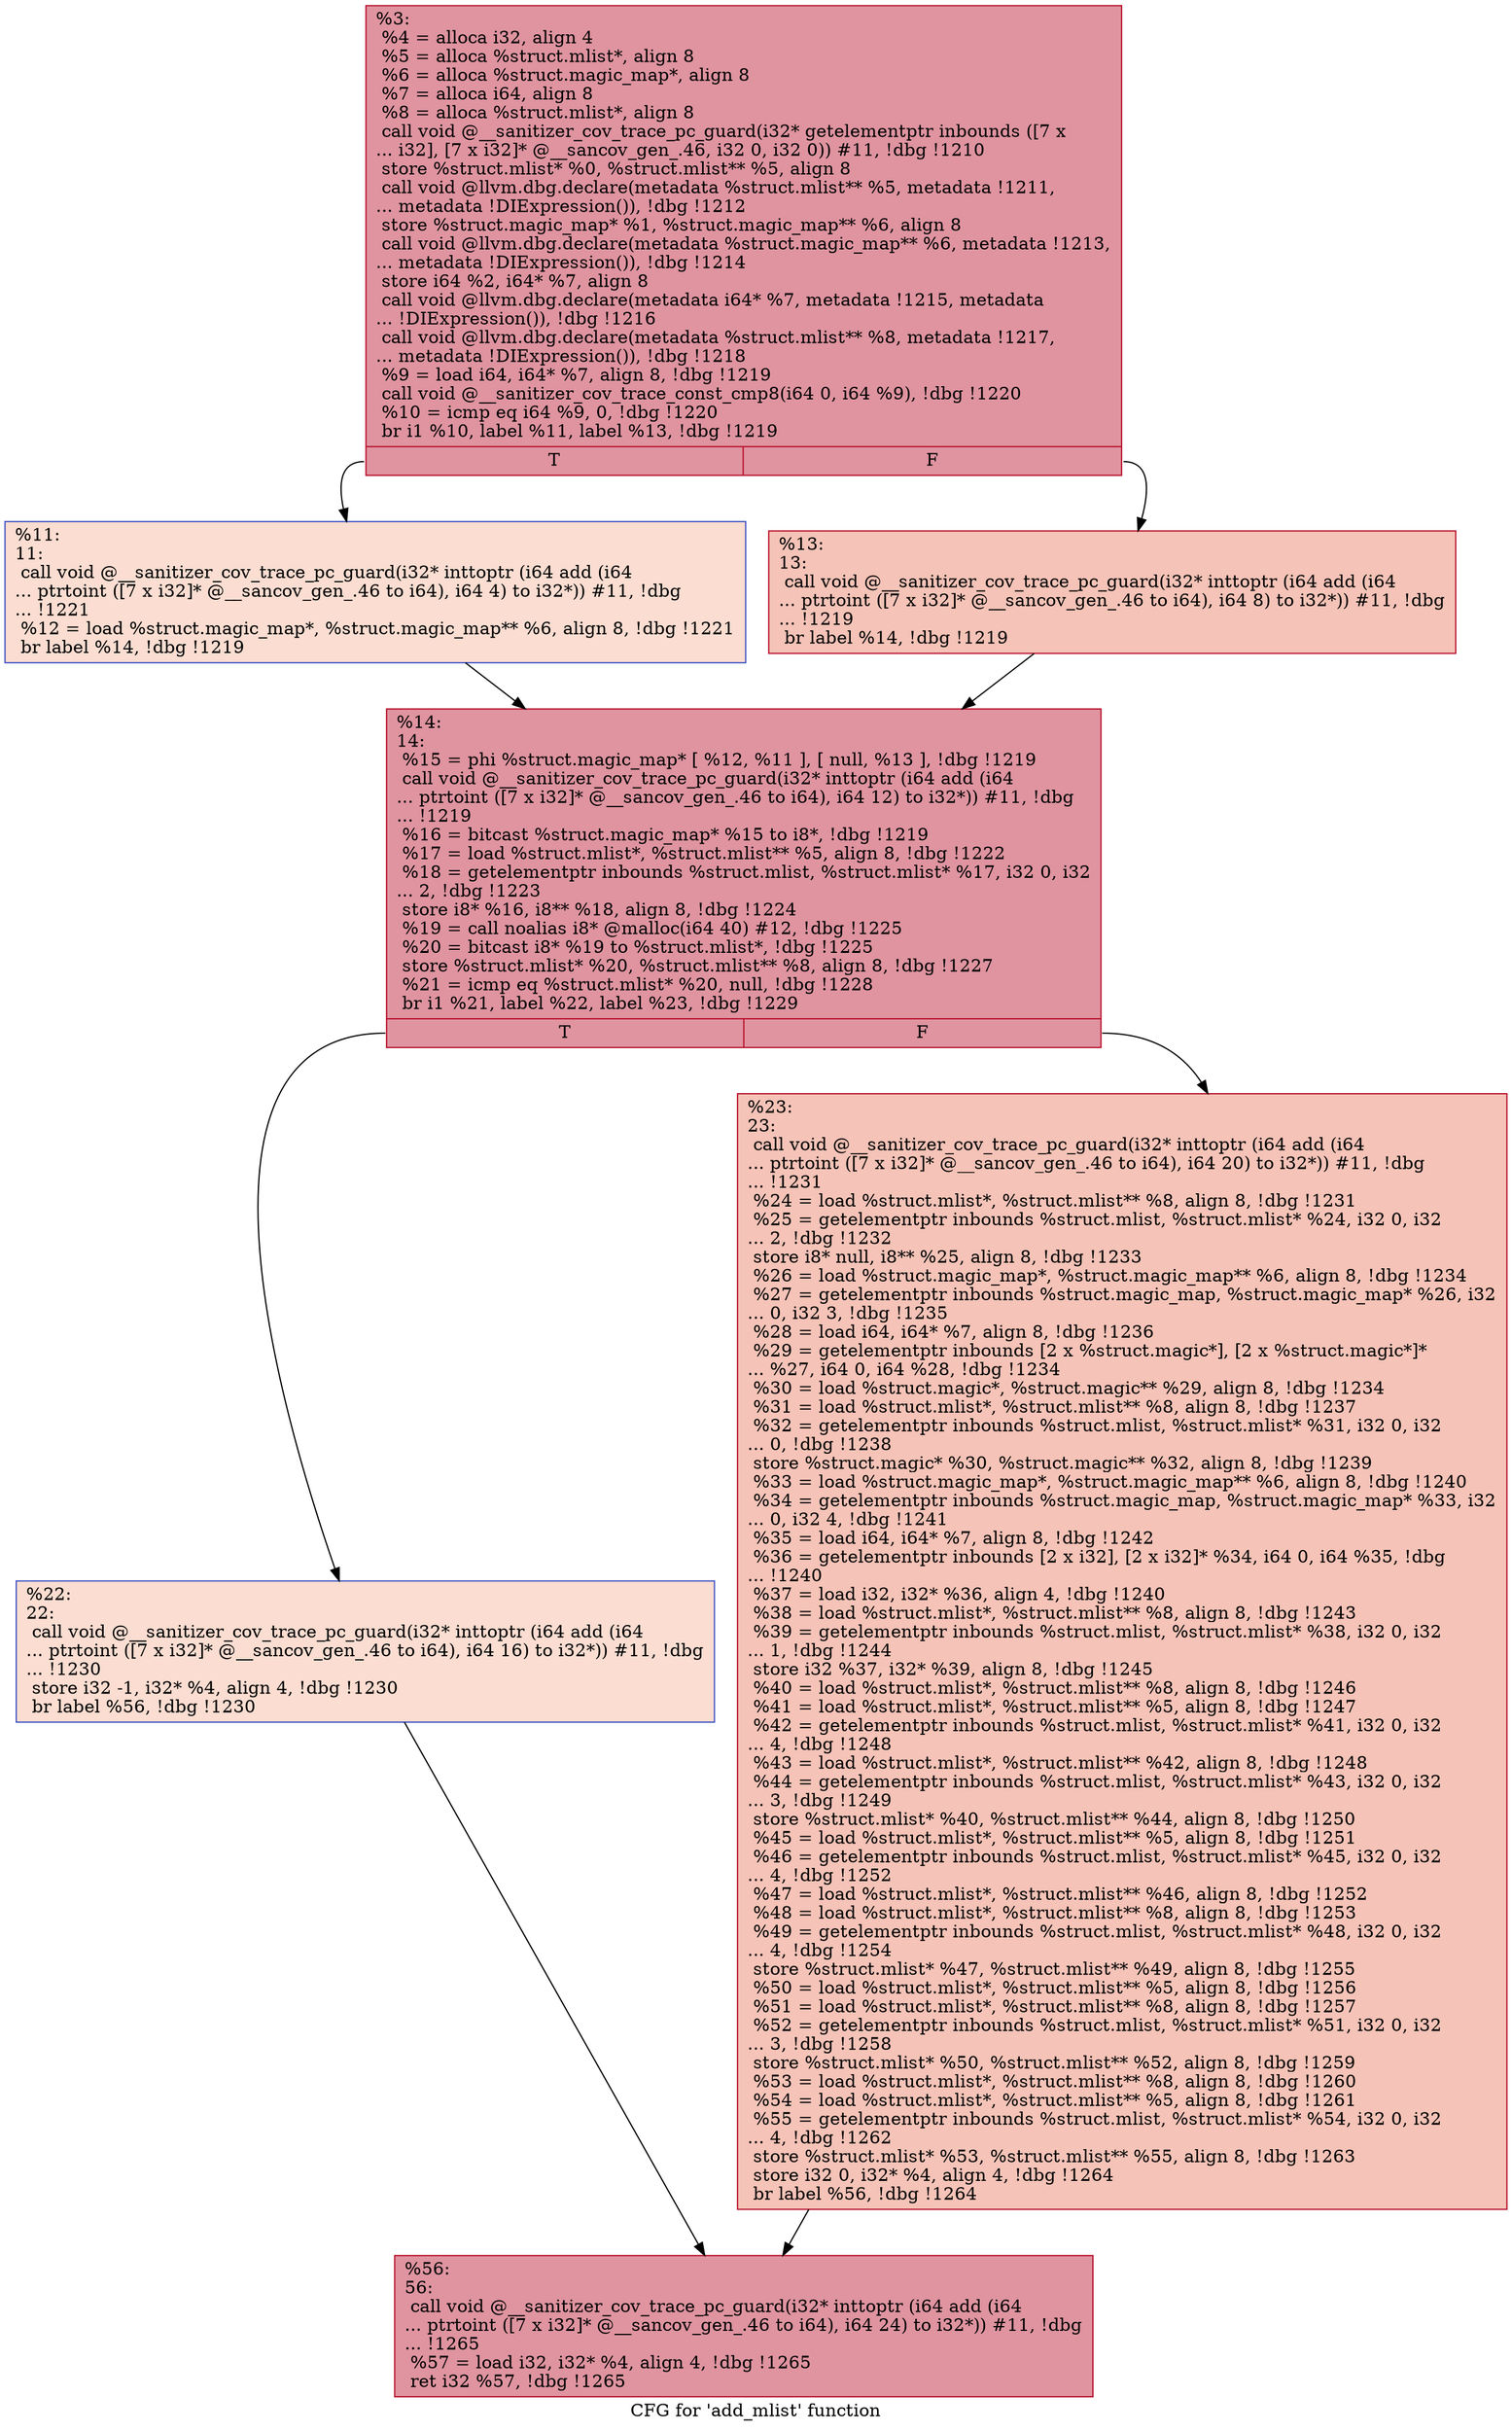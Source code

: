 digraph "CFG for 'add_mlist' function" {
	label="CFG for 'add_mlist' function";

	Node0x559c5c8662e0 [shape=record,color="#b70d28ff", style=filled, fillcolor="#b70d2870",label="{%3:\l  %4 = alloca i32, align 4\l  %5 = alloca %struct.mlist*, align 8\l  %6 = alloca %struct.magic_map*, align 8\l  %7 = alloca i64, align 8\l  %8 = alloca %struct.mlist*, align 8\l  call void @__sanitizer_cov_trace_pc_guard(i32* getelementptr inbounds ([7 x\l... i32], [7 x i32]* @__sancov_gen_.46, i32 0, i32 0)) #11, !dbg !1210\l  store %struct.mlist* %0, %struct.mlist** %5, align 8\l  call void @llvm.dbg.declare(metadata %struct.mlist** %5, metadata !1211,\l... metadata !DIExpression()), !dbg !1212\l  store %struct.magic_map* %1, %struct.magic_map** %6, align 8\l  call void @llvm.dbg.declare(metadata %struct.magic_map** %6, metadata !1213,\l... metadata !DIExpression()), !dbg !1214\l  store i64 %2, i64* %7, align 8\l  call void @llvm.dbg.declare(metadata i64* %7, metadata !1215, metadata\l... !DIExpression()), !dbg !1216\l  call void @llvm.dbg.declare(metadata %struct.mlist** %8, metadata !1217,\l... metadata !DIExpression()), !dbg !1218\l  %9 = load i64, i64* %7, align 8, !dbg !1219\l  call void @__sanitizer_cov_trace_const_cmp8(i64 0, i64 %9), !dbg !1220\l  %10 = icmp eq i64 %9, 0, !dbg !1220\l  br i1 %10, label %11, label %13, !dbg !1219\l|{<s0>T|<s1>F}}"];
	Node0x559c5c8662e0:s0 -> Node0x559c5c869480;
	Node0x559c5c8662e0:s1 -> Node0x559c5c8694d0;
	Node0x559c5c869480 [shape=record,color="#3d50c3ff", style=filled, fillcolor="#f7b39670",label="{%11:\l11:                                               \l  call void @__sanitizer_cov_trace_pc_guard(i32* inttoptr (i64 add (i64\l... ptrtoint ([7 x i32]* @__sancov_gen_.46 to i64), i64 4) to i32*)) #11, !dbg\l... !1221\l  %12 = load %struct.magic_map*, %struct.magic_map** %6, align 8, !dbg !1221\l  br label %14, !dbg !1219\l}"];
	Node0x559c5c869480 -> Node0x559c5c869520;
	Node0x559c5c8694d0 [shape=record,color="#b70d28ff", style=filled, fillcolor="#e8765c70",label="{%13:\l13:                                               \l  call void @__sanitizer_cov_trace_pc_guard(i32* inttoptr (i64 add (i64\l... ptrtoint ([7 x i32]* @__sancov_gen_.46 to i64), i64 8) to i32*)) #11, !dbg\l... !1219\l  br label %14, !dbg !1219\l}"];
	Node0x559c5c8694d0 -> Node0x559c5c869520;
	Node0x559c5c869520 [shape=record,color="#b70d28ff", style=filled, fillcolor="#b70d2870",label="{%14:\l14:                                               \l  %15 = phi %struct.magic_map* [ %12, %11 ], [ null, %13 ], !dbg !1219\l  call void @__sanitizer_cov_trace_pc_guard(i32* inttoptr (i64 add (i64\l... ptrtoint ([7 x i32]* @__sancov_gen_.46 to i64), i64 12) to i32*)) #11, !dbg\l... !1219\l  %16 = bitcast %struct.magic_map* %15 to i8*, !dbg !1219\l  %17 = load %struct.mlist*, %struct.mlist** %5, align 8, !dbg !1222\l  %18 = getelementptr inbounds %struct.mlist, %struct.mlist* %17, i32 0, i32\l... 2, !dbg !1223\l  store i8* %16, i8** %18, align 8, !dbg !1224\l  %19 = call noalias i8* @malloc(i64 40) #12, !dbg !1225\l  %20 = bitcast i8* %19 to %struct.mlist*, !dbg !1225\l  store %struct.mlist* %20, %struct.mlist** %8, align 8, !dbg !1227\l  %21 = icmp eq %struct.mlist* %20, null, !dbg !1228\l  br i1 %21, label %22, label %23, !dbg !1229\l|{<s0>T|<s1>F}}"];
	Node0x559c5c869520:s0 -> Node0x559c5c869570;
	Node0x559c5c869520:s1 -> Node0x559c5c8695c0;
	Node0x559c5c869570 [shape=record,color="#3d50c3ff", style=filled, fillcolor="#f7b39670",label="{%22:\l22:                                               \l  call void @__sanitizer_cov_trace_pc_guard(i32* inttoptr (i64 add (i64\l... ptrtoint ([7 x i32]* @__sancov_gen_.46 to i64), i64 16) to i32*)) #11, !dbg\l... !1230\l  store i32 -1, i32* %4, align 4, !dbg !1230\l  br label %56, !dbg !1230\l}"];
	Node0x559c5c869570 -> Node0x559c5c869610;
	Node0x559c5c8695c0 [shape=record,color="#b70d28ff", style=filled, fillcolor="#e8765c70",label="{%23:\l23:                                               \l  call void @__sanitizer_cov_trace_pc_guard(i32* inttoptr (i64 add (i64\l... ptrtoint ([7 x i32]* @__sancov_gen_.46 to i64), i64 20) to i32*)) #11, !dbg\l... !1231\l  %24 = load %struct.mlist*, %struct.mlist** %8, align 8, !dbg !1231\l  %25 = getelementptr inbounds %struct.mlist, %struct.mlist* %24, i32 0, i32\l... 2, !dbg !1232\l  store i8* null, i8** %25, align 8, !dbg !1233\l  %26 = load %struct.magic_map*, %struct.magic_map** %6, align 8, !dbg !1234\l  %27 = getelementptr inbounds %struct.magic_map, %struct.magic_map* %26, i32\l... 0, i32 3, !dbg !1235\l  %28 = load i64, i64* %7, align 8, !dbg !1236\l  %29 = getelementptr inbounds [2 x %struct.magic*], [2 x %struct.magic*]*\l... %27, i64 0, i64 %28, !dbg !1234\l  %30 = load %struct.magic*, %struct.magic** %29, align 8, !dbg !1234\l  %31 = load %struct.mlist*, %struct.mlist** %8, align 8, !dbg !1237\l  %32 = getelementptr inbounds %struct.mlist, %struct.mlist* %31, i32 0, i32\l... 0, !dbg !1238\l  store %struct.magic* %30, %struct.magic** %32, align 8, !dbg !1239\l  %33 = load %struct.magic_map*, %struct.magic_map** %6, align 8, !dbg !1240\l  %34 = getelementptr inbounds %struct.magic_map, %struct.magic_map* %33, i32\l... 0, i32 4, !dbg !1241\l  %35 = load i64, i64* %7, align 8, !dbg !1242\l  %36 = getelementptr inbounds [2 x i32], [2 x i32]* %34, i64 0, i64 %35, !dbg\l... !1240\l  %37 = load i32, i32* %36, align 4, !dbg !1240\l  %38 = load %struct.mlist*, %struct.mlist** %8, align 8, !dbg !1243\l  %39 = getelementptr inbounds %struct.mlist, %struct.mlist* %38, i32 0, i32\l... 1, !dbg !1244\l  store i32 %37, i32* %39, align 8, !dbg !1245\l  %40 = load %struct.mlist*, %struct.mlist** %8, align 8, !dbg !1246\l  %41 = load %struct.mlist*, %struct.mlist** %5, align 8, !dbg !1247\l  %42 = getelementptr inbounds %struct.mlist, %struct.mlist* %41, i32 0, i32\l... 4, !dbg !1248\l  %43 = load %struct.mlist*, %struct.mlist** %42, align 8, !dbg !1248\l  %44 = getelementptr inbounds %struct.mlist, %struct.mlist* %43, i32 0, i32\l... 3, !dbg !1249\l  store %struct.mlist* %40, %struct.mlist** %44, align 8, !dbg !1250\l  %45 = load %struct.mlist*, %struct.mlist** %5, align 8, !dbg !1251\l  %46 = getelementptr inbounds %struct.mlist, %struct.mlist* %45, i32 0, i32\l... 4, !dbg !1252\l  %47 = load %struct.mlist*, %struct.mlist** %46, align 8, !dbg !1252\l  %48 = load %struct.mlist*, %struct.mlist** %8, align 8, !dbg !1253\l  %49 = getelementptr inbounds %struct.mlist, %struct.mlist* %48, i32 0, i32\l... 4, !dbg !1254\l  store %struct.mlist* %47, %struct.mlist** %49, align 8, !dbg !1255\l  %50 = load %struct.mlist*, %struct.mlist** %5, align 8, !dbg !1256\l  %51 = load %struct.mlist*, %struct.mlist** %8, align 8, !dbg !1257\l  %52 = getelementptr inbounds %struct.mlist, %struct.mlist* %51, i32 0, i32\l... 3, !dbg !1258\l  store %struct.mlist* %50, %struct.mlist** %52, align 8, !dbg !1259\l  %53 = load %struct.mlist*, %struct.mlist** %8, align 8, !dbg !1260\l  %54 = load %struct.mlist*, %struct.mlist** %5, align 8, !dbg !1261\l  %55 = getelementptr inbounds %struct.mlist, %struct.mlist* %54, i32 0, i32\l... 4, !dbg !1262\l  store %struct.mlist* %53, %struct.mlist** %55, align 8, !dbg !1263\l  store i32 0, i32* %4, align 4, !dbg !1264\l  br label %56, !dbg !1264\l}"];
	Node0x559c5c8695c0 -> Node0x559c5c869610;
	Node0x559c5c869610 [shape=record,color="#b70d28ff", style=filled, fillcolor="#b70d2870",label="{%56:\l56:                                               \l  call void @__sanitizer_cov_trace_pc_guard(i32* inttoptr (i64 add (i64\l... ptrtoint ([7 x i32]* @__sancov_gen_.46 to i64), i64 24) to i32*)) #11, !dbg\l... !1265\l  %57 = load i32, i32* %4, align 4, !dbg !1265\l  ret i32 %57, !dbg !1265\l}"];
}
